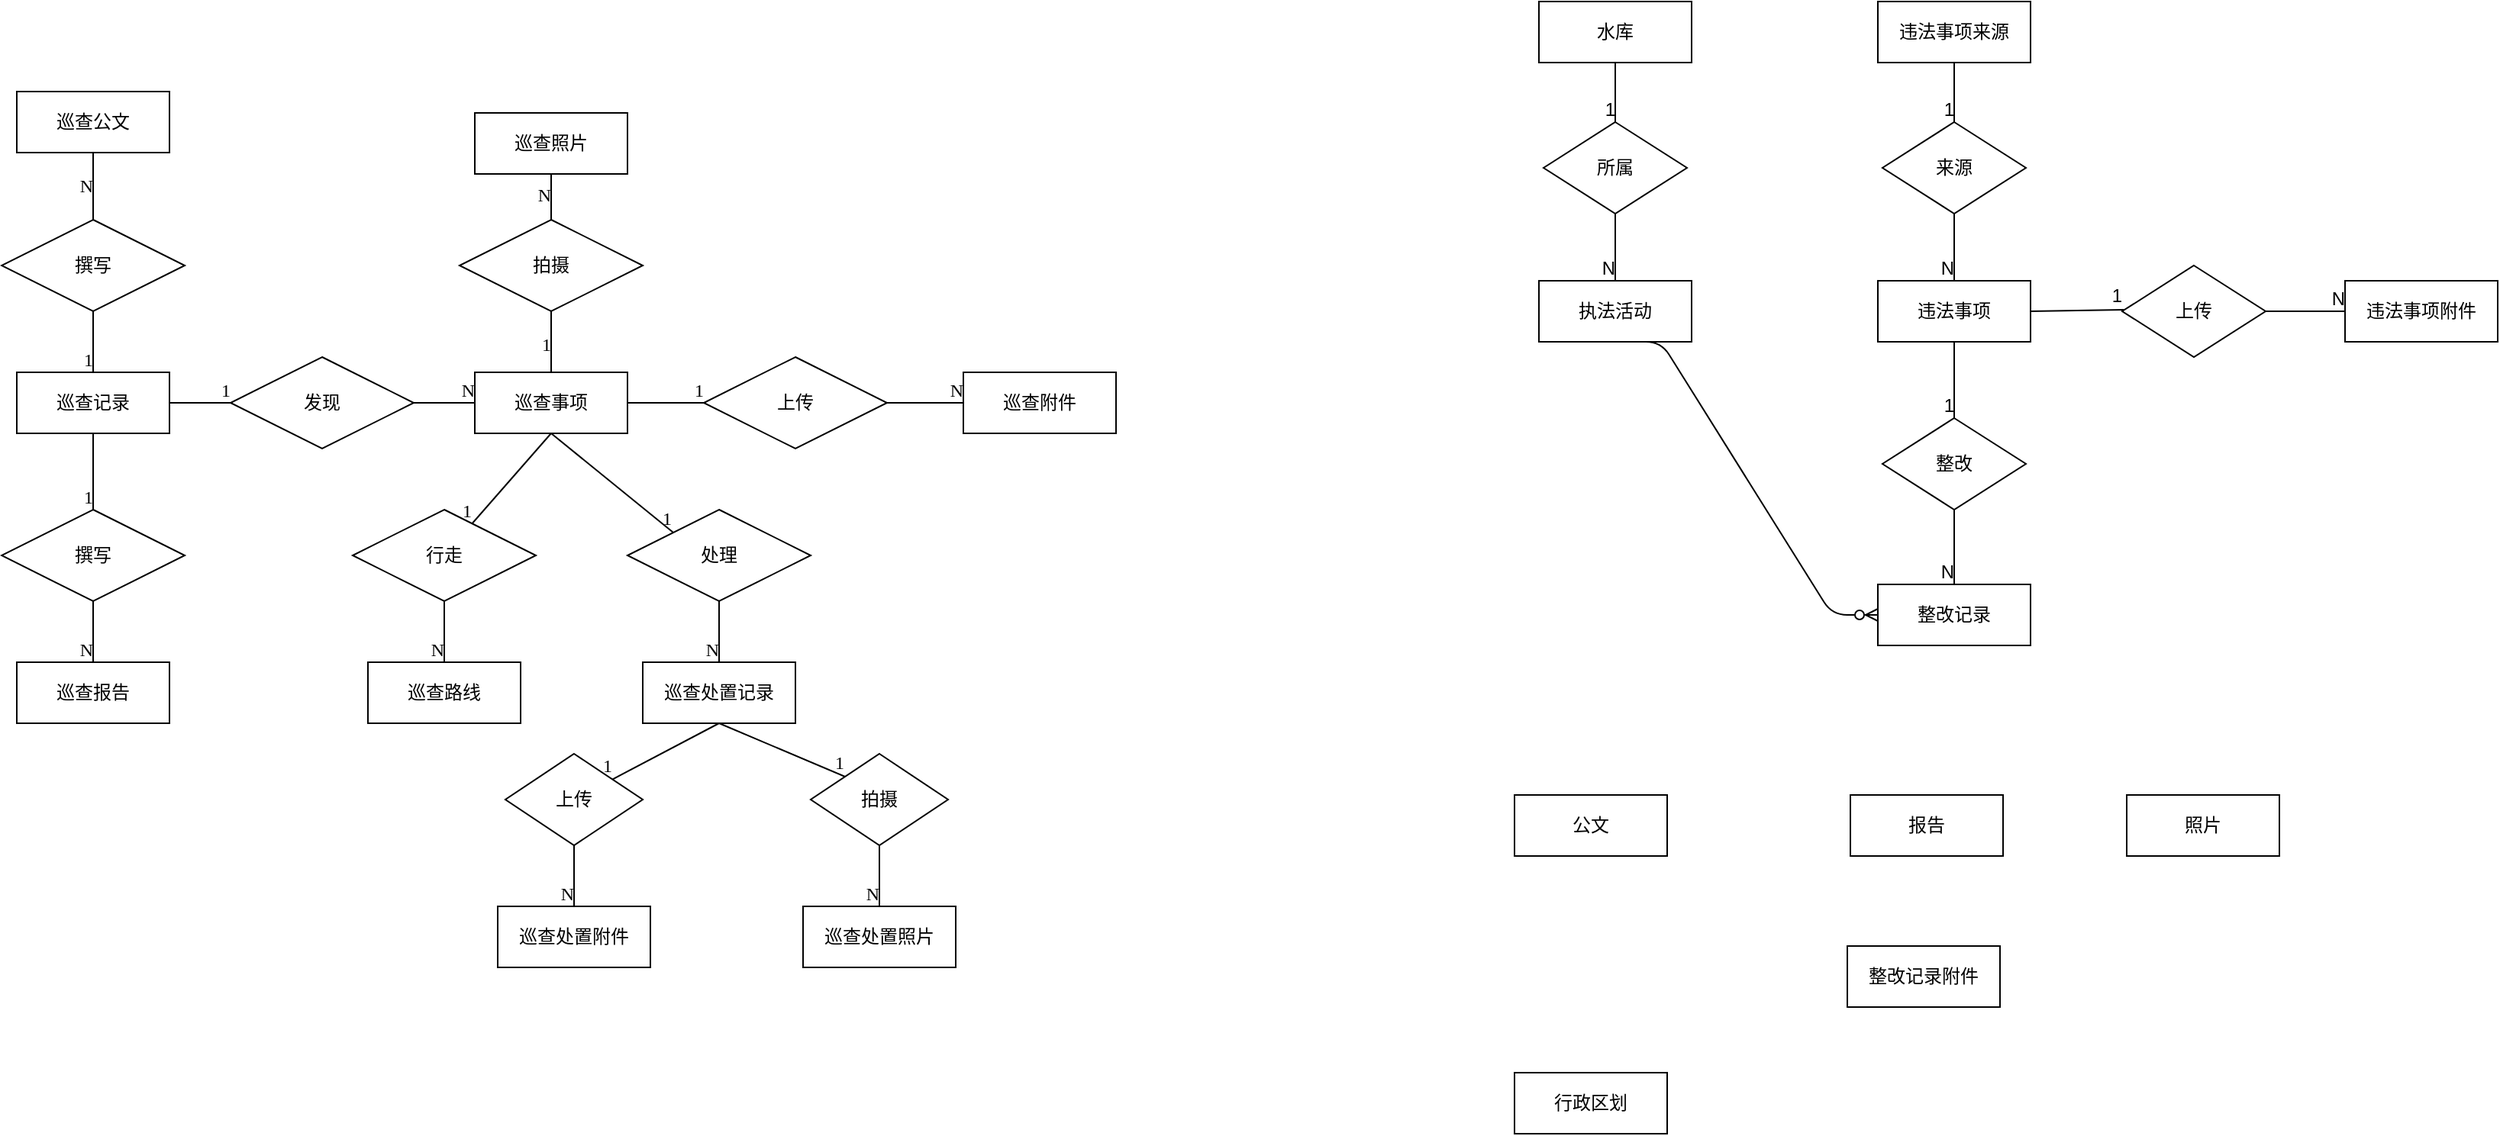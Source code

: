 <mxfile version="14.1.8" type="github">
  <diagram id="R2lEEEUBdFMjLlhIrx00" name="Page-1">
    <mxGraphModel dx="905" dy="684" grid="0" gridSize="10" guides="1" tooltips="1" connect="1" arrows="1" fold="1" page="1" pageScale="1" pageWidth="850" pageHeight="1100" math="0" shadow="0" extFonts="Permanent Marker^https://fonts.googleapis.com/css?family=Permanent+Marker">
      <root>
        <mxCell id="0" />
        <mxCell id="1" parent="0" />
        <mxCell id="lb9JI9_FD7YLYeVPfku9-1" value="巡查记录" style="whiteSpace=wrap;html=1;align=center;fontFamily=仿宋;" parent="1" vertex="1">
          <mxGeometry x="100" y="269" width="100" height="40" as="geometry" />
        </mxCell>
        <mxCell id="lb9JI9_FD7YLYeVPfku9-2" value="巡查事项" style="whiteSpace=wrap;html=1;align=center;fontFamily=仿宋;" parent="1" vertex="1">
          <mxGeometry x="400" y="269" width="100" height="40" as="geometry" />
        </mxCell>
        <mxCell id="lb9JI9_FD7YLYeVPfku9-3" value="巡查报告" style="whiteSpace=wrap;html=1;align=center;fontFamily=仿宋;" parent="1" vertex="1">
          <mxGeometry x="100" y="459" width="100" height="40" as="geometry" />
        </mxCell>
        <mxCell id="lb9JI9_FD7YLYeVPfku9-4" value="巡查公文" style="whiteSpace=wrap;html=1;align=center;fontFamily=仿宋;" parent="1" vertex="1">
          <mxGeometry x="100" y="85" width="100" height="40" as="geometry" />
        </mxCell>
        <mxCell id="lb9JI9_FD7YLYeVPfku9-5" value="巡查照片" style="whiteSpace=wrap;html=1;align=center;fontFamily=仿宋;" parent="1" vertex="1">
          <mxGeometry x="400" y="99" width="100" height="40" as="geometry" />
        </mxCell>
        <mxCell id="lb9JI9_FD7YLYeVPfku9-7" value="巡查附件" style="whiteSpace=wrap;html=1;align=center;fontFamily=仿宋;" parent="1" vertex="1">
          <mxGeometry x="720" y="269" width="100" height="40" as="geometry" />
        </mxCell>
        <mxCell id="lb9JI9_FD7YLYeVPfku9-8" value="巡查路线" style="whiteSpace=wrap;html=1;align=center;fontFamily=仿宋;" parent="1" vertex="1">
          <mxGeometry x="330" y="459" width="100" height="40" as="geometry" />
        </mxCell>
        <mxCell id="lb9JI9_FD7YLYeVPfku9-9" value="巡查处置记录" style="whiteSpace=wrap;html=1;align=center;fontFamily=仿宋;" parent="1" vertex="1">
          <mxGeometry x="510" y="459" width="100" height="40" as="geometry" />
        </mxCell>
        <mxCell id="lb9JI9_FD7YLYeVPfku9-10" value="巡查处置附件" style="whiteSpace=wrap;html=1;align=center;fontFamily=仿宋;" parent="1" vertex="1">
          <mxGeometry x="415" y="619" width="100" height="40" as="geometry" />
        </mxCell>
        <mxCell id="lb9JI9_FD7YLYeVPfku9-11" value="巡查处置照片" style="whiteSpace=wrap;html=1;align=center;fontFamily=仿宋;" parent="1" vertex="1">
          <mxGeometry x="615" y="619" width="100" height="40" as="geometry" />
        </mxCell>
        <mxCell id="lb9JI9_FD7YLYeVPfku9-12" value="发现" style="shape=rhombus;perimeter=rhombusPerimeter;whiteSpace=wrap;html=1;align=center;fontFamily=仿宋;" parent="1" vertex="1">
          <mxGeometry x="240" y="259" width="120" height="60" as="geometry" />
        </mxCell>
        <mxCell id="lb9JI9_FD7YLYeVPfku9-13" value="" style="endArrow=none;html=1;rounded=0;entryX=0;entryY=0.5;entryDx=0;entryDy=0;fontFamily=仿宋;" parent="1" target="lb9JI9_FD7YLYeVPfku9-12" edge="1">
          <mxGeometry relative="1" as="geometry">
            <mxPoint x="200" y="289" as="sourcePoint" />
            <mxPoint x="270" y="289" as="targetPoint" />
          </mxGeometry>
        </mxCell>
        <mxCell id="lb9JI9_FD7YLYeVPfku9-14" value="1" style="resizable=0;html=1;align=right;verticalAlign=bottom;fontFamily=仿宋;" parent="lb9JI9_FD7YLYeVPfku9-13" connectable="0" vertex="1">
          <mxGeometry x="1" relative="1" as="geometry" />
        </mxCell>
        <mxCell id="lb9JI9_FD7YLYeVPfku9-15" value="" style="endArrow=none;html=1;rounded=0;exitX=1;exitY=0.5;exitDx=0;exitDy=0;entryX=0;entryY=0.5;entryDx=0;entryDy=0;fontFamily=仿宋;" parent="1" source="lb9JI9_FD7YLYeVPfku9-12" target="lb9JI9_FD7YLYeVPfku9-2" edge="1">
          <mxGeometry relative="1" as="geometry">
            <mxPoint x="330" y="369" as="sourcePoint" />
            <mxPoint x="490" y="369" as="targetPoint" />
          </mxGeometry>
        </mxCell>
        <mxCell id="lb9JI9_FD7YLYeVPfku9-16" value="N" style="resizable=0;html=1;align=right;verticalAlign=bottom;fontFamily=仿宋;" parent="lb9JI9_FD7YLYeVPfku9-15" connectable="0" vertex="1">
          <mxGeometry x="1" relative="1" as="geometry" />
        </mxCell>
        <mxCell id="lb9JI9_FD7YLYeVPfku9-17" value="撰写" style="shape=rhombus;perimeter=rhombusPerimeter;whiteSpace=wrap;html=1;align=center;fontFamily=仿宋;" parent="1" vertex="1">
          <mxGeometry x="90" y="359" width="120" height="60" as="geometry" />
        </mxCell>
        <mxCell id="lb9JI9_FD7YLYeVPfku9-18" value="" style="endArrow=none;html=1;rounded=0;exitX=0.5;exitY=1;exitDx=0;exitDy=0;entryX=0.5;entryY=0;entryDx=0;entryDy=0;fontFamily=仿宋;" parent="1" source="lb9JI9_FD7YLYeVPfku9-1" target="lb9JI9_FD7YLYeVPfku9-17" edge="1">
          <mxGeometry relative="1" as="geometry">
            <mxPoint x="280" y="379" as="sourcePoint" />
            <mxPoint x="440" y="379" as="targetPoint" />
          </mxGeometry>
        </mxCell>
        <mxCell id="lb9JI9_FD7YLYeVPfku9-19" value="1" style="resizable=0;html=1;align=right;verticalAlign=bottom;fontFamily=仿宋;" parent="lb9JI9_FD7YLYeVPfku9-18" connectable="0" vertex="1">
          <mxGeometry x="1" relative="1" as="geometry" />
        </mxCell>
        <mxCell id="lb9JI9_FD7YLYeVPfku9-20" value="" style="endArrow=none;html=1;rounded=0;exitX=0.5;exitY=1;exitDx=0;exitDy=0;entryX=0.5;entryY=0;entryDx=0;entryDy=0;fontFamily=仿宋;" parent="1" source="lb9JI9_FD7YLYeVPfku9-17" target="lb9JI9_FD7YLYeVPfku9-3" edge="1">
          <mxGeometry relative="1" as="geometry">
            <mxPoint x="300" y="409" as="sourcePoint" />
            <mxPoint x="460" y="409" as="targetPoint" />
          </mxGeometry>
        </mxCell>
        <mxCell id="lb9JI9_FD7YLYeVPfku9-21" value="N" style="resizable=0;html=1;align=right;verticalAlign=bottom;fontFamily=仿宋;" parent="lb9JI9_FD7YLYeVPfku9-20" connectable="0" vertex="1">
          <mxGeometry x="1" relative="1" as="geometry" />
        </mxCell>
        <mxCell id="lb9JI9_FD7YLYeVPfku9-22" value="撰写" style="shape=rhombus;perimeter=rhombusPerimeter;whiteSpace=wrap;html=1;align=center;fontFamily=仿宋;" parent="1" vertex="1">
          <mxGeometry x="90" y="169" width="120" height="60" as="geometry" />
        </mxCell>
        <mxCell id="lb9JI9_FD7YLYeVPfku9-23" value="" style="endArrow=none;html=1;rounded=0;exitX=0.5;exitY=0;exitDx=0;exitDy=0;entryX=0.5;entryY=1;entryDx=0;entryDy=0;fontFamily=仿宋;" parent="1" source="lb9JI9_FD7YLYeVPfku9-1" target="lb9JI9_FD7YLYeVPfku9-22" edge="1">
          <mxGeometry relative="1" as="geometry">
            <mxPoint x="200" y="229" as="sourcePoint" />
            <mxPoint x="360" y="229" as="targetPoint" />
          </mxGeometry>
        </mxCell>
        <mxCell id="lb9JI9_FD7YLYeVPfku9-24" value="1" style="resizable=0;html=1;align=right;verticalAlign=bottom;fontFamily=仿宋;" parent="lb9JI9_FD7YLYeVPfku9-23" connectable="0" vertex="1">
          <mxGeometry x="1" relative="1" as="geometry">
            <mxPoint y="40" as="offset" />
          </mxGeometry>
        </mxCell>
        <mxCell id="lb9JI9_FD7YLYeVPfku9-25" value="" style="endArrow=none;html=1;rounded=0;exitX=0.5;exitY=0;exitDx=0;exitDy=0;entryX=0.5;entryY=1;entryDx=0;entryDy=0;fontFamily=仿宋;" parent="1" source="lb9JI9_FD7YLYeVPfku9-22" target="lb9JI9_FD7YLYeVPfku9-4" edge="1">
          <mxGeometry relative="1" as="geometry">
            <mxPoint x="280" y="139" as="sourcePoint" />
            <mxPoint x="440" y="139" as="targetPoint" />
          </mxGeometry>
        </mxCell>
        <mxCell id="lb9JI9_FD7YLYeVPfku9-26" value="N" style="resizable=0;html=1;align=right;verticalAlign=bottom;fontFamily=仿宋;" parent="lb9JI9_FD7YLYeVPfku9-25" connectable="0" vertex="1">
          <mxGeometry x="1" relative="1" as="geometry">
            <mxPoint y="30" as="offset" />
          </mxGeometry>
        </mxCell>
        <mxCell id="lb9JI9_FD7YLYeVPfku9-27" value="拍摄" style="shape=rhombus;perimeter=rhombusPerimeter;whiteSpace=wrap;html=1;align=center;fontFamily=仿宋;" parent="1" vertex="1">
          <mxGeometry x="390" y="169" width="120" height="60" as="geometry" />
        </mxCell>
        <mxCell id="lb9JI9_FD7YLYeVPfku9-28" value="" style="endArrow=none;html=1;rounded=0;exitX=0.5;exitY=0;exitDx=0;exitDy=0;entryX=0.5;entryY=1;entryDx=0;entryDy=0;fontFamily=仿宋;" parent="1" source="lb9JI9_FD7YLYeVPfku9-2" target="lb9JI9_FD7YLYeVPfku9-27" edge="1">
          <mxGeometry relative="1" as="geometry">
            <mxPoint x="510" y="249" as="sourcePoint" />
            <mxPoint x="670" y="249" as="targetPoint" />
          </mxGeometry>
        </mxCell>
        <mxCell id="lb9JI9_FD7YLYeVPfku9-29" value="1" style="resizable=0;html=1;align=right;verticalAlign=bottom;fontFamily=仿宋;" parent="lb9JI9_FD7YLYeVPfku9-28" connectable="0" vertex="1">
          <mxGeometry x="1" relative="1" as="geometry">
            <mxPoint y="30" as="offset" />
          </mxGeometry>
        </mxCell>
        <mxCell id="lb9JI9_FD7YLYeVPfku9-30" value="" style="endArrow=none;html=1;rounded=0;exitX=0.5;exitY=0;exitDx=0;exitDy=0;entryX=0.5;entryY=1;entryDx=0;entryDy=0;fontFamily=仿宋;" parent="1" source="lb9JI9_FD7YLYeVPfku9-27" target="lb9JI9_FD7YLYeVPfku9-5" edge="1">
          <mxGeometry relative="1" as="geometry">
            <mxPoint x="530" y="159" as="sourcePoint" />
            <mxPoint x="690" y="159" as="targetPoint" />
          </mxGeometry>
        </mxCell>
        <mxCell id="lb9JI9_FD7YLYeVPfku9-31" value="N" style="resizable=0;html=1;align=right;verticalAlign=bottom;fontFamily=仿宋;" parent="lb9JI9_FD7YLYeVPfku9-30" connectable="0" vertex="1">
          <mxGeometry x="1" relative="1" as="geometry">
            <mxPoint y="22" as="offset" />
          </mxGeometry>
        </mxCell>
        <mxCell id="lb9JI9_FD7YLYeVPfku9-32" value="上传" style="shape=rhombus;perimeter=rhombusPerimeter;whiteSpace=wrap;html=1;align=center;fontFamily=仿宋;" parent="1" vertex="1">
          <mxGeometry x="550" y="259" width="120" height="60" as="geometry" />
        </mxCell>
        <mxCell id="lb9JI9_FD7YLYeVPfku9-33" value="" style="endArrow=none;html=1;rounded=0;exitX=1;exitY=0.5;exitDx=0;exitDy=0;entryX=0;entryY=0.5;entryDx=0;entryDy=0;fontFamily=仿宋;" parent="1" source="lb9JI9_FD7YLYeVPfku9-2" target="lb9JI9_FD7YLYeVPfku9-32" edge="1">
          <mxGeometry relative="1" as="geometry">
            <mxPoint x="510" y="349" as="sourcePoint" />
            <mxPoint x="670" y="349" as="targetPoint" />
          </mxGeometry>
        </mxCell>
        <mxCell id="lb9JI9_FD7YLYeVPfku9-34" value="1" style="resizable=0;html=1;align=right;verticalAlign=bottom;fontFamily=仿宋;" parent="lb9JI9_FD7YLYeVPfku9-33" connectable="0" vertex="1">
          <mxGeometry x="1" relative="1" as="geometry" />
        </mxCell>
        <mxCell id="lb9JI9_FD7YLYeVPfku9-35" value="" style="endArrow=none;html=1;rounded=0;exitX=1;exitY=0.5;exitDx=0;exitDy=0;entryX=0;entryY=0.5;entryDx=0;entryDy=0;fontFamily=仿宋;" parent="1" source="lb9JI9_FD7YLYeVPfku9-32" target="lb9JI9_FD7YLYeVPfku9-7" edge="1">
          <mxGeometry relative="1" as="geometry">
            <mxPoint x="670" y="288.5" as="sourcePoint" />
            <mxPoint x="830" y="288.5" as="targetPoint" />
          </mxGeometry>
        </mxCell>
        <mxCell id="lb9JI9_FD7YLYeVPfku9-36" value="N" style="resizable=0;html=1;align=right;verticalAlign=bottom;fontFamily=仿宋;" parent="lb9JI9_FD7YLYeVPfku9-35" connectable="0" vertex="1">
          <mxGeometry x="1" relative="1" as="geometry" />
        </mxCell>
        <mxCell id="lb9JI9_FD7YLYeVPfku9-37" value="行走" style="shape=rhombus;perimeter=rhombusPerimeter;whiteSpace=wrap;html=1;align=center;fontFamily=仿宋;" parent="1" vertex="1">
          <mxGeometry x="320" y="359" width="120" height="60" as="geometry" />
        </mxCell>
        <mxCell id="lb9JI9_FD7YLYeVPfku9-38" value="" style="endArrow=none;html=1;rounded=0;exitX=0.5;exitY=1;exitDx=0;exitDy=0;fontFamily=仿宋;" parent="1" source="lb9JI9_FD7YLYeVPfku9-2" target="lb9JI9_FD7YLYeVPfku9-37" edge="1">
          <mxGeometry relative="1" as="geometry">
            <mxPoint x="570" y="429" as="sourcePoint" />
            <mxPoint x="730" y="429" as="targetPoint" />
          </mxGeometry>
        </mxCell>
        <mxCell id="lb9JI9_FD7YLYeVPfku9-39" value="1" style="resizable=0;html=1;align=right;verticalAlign=bottom;fontFamily=仿宋;" parent="lb9JI9_FD7YLYeVPfku9-38" connectable="0" vertex="1">
          <mxGeometry x="1" relative="1" as="geometry" />
        </mxCell>
        <mxCell id="lb9JI9_FD7YLYeVPfku9-40" value="" style="endArrow=none;html=1;rounded=0;exitX=0.5;exitY=1;exitDx=0;exitDy=0;entryX=0.5;entryY=0;entryDx=0;entryDy=0;fontFamily=仿宋;" parent="1" source="lb9JI9_FD7YLYeVPfku9-37" target="lb9JI9_FD7YLYeVPfku9-8" edge="1">
          <mxGeometry relative="1" as="geometry">
            <mxPoint x="400" y="429" as="sourcePoint" />
            <mxPoint x="560" y="429" as="targetPoint" />
          </mxGeometry>
        </mxCell>
        <mxCell id="lb9JI9_FD7YLYeVPfku9-41" value="N" style="resizable=0;html=1;align=right;verticalAlign=bottom;fontFamily=仿宋;" parent="lb9JI9_FD7YLYeVPfku9-40" connectable="0" vertex="1">
          <mxGeometry x="1" relative="1" as="geometry" />
        </mxCell>
        <mxCell id="lb9JI9_FD7YLYeVPfku9-42" value="处理" style="shape=rhombus;perimeter=rhombusPerimeter;whiteSpace=wrap;html=1;align=center;fontFamily=仿宋;" parent="1" vertex="1">
          <mxGeometry x="500" y="359" width="120" height="60" as="geometry" />
        </mxCell>
        <mxCell id="lb9JI9_FD7YLYeVPfku9-43" value="" style="endArrow=none;html=1;rounded=0;entryX=0;entryY=0;entryDx=0;entryDy=0;fontFamily=仿宋;" parent="1" target="lb9JI9_FD7YLYeVPfku9-42" edge="1">
          <mxGeometry relative="1" as="geometry">
            <mxPoint x="450" y="309" as="sourcePoint" />
            <mxPoint x="630" y="339" as="targetPoint" />
          </mxGeometry>
        </mxCell>
        <mxCell id="lb9JI9_FD7YLYeVPfku9-44" value="1" style="resizable=0;html=1;align=right;verticalAlign=bottom;fontFamily=仿宋;" parent="lb9JI9_FD7YLYeVPfku9-43" connectable="0" vertex="1">
          <mxGeometry x="1" relative="1" as="geometry" />
        </mxCell>
        <mxCell id="lb9JI9_FD7YLYeVPfku9-45" value="" style="endArrow=none;html=1;rounded=0;exitX=0.5;exitY=1;exitDx=0;exitDy=0;entryX=0.5;entryY=0;entryDx=0;entryDy=0;fontFamily=仿宋;" parent="1" source="lb9JI9_FD7YLYeVPfku9-42" target="lb9JI9_FD7YLYeVPfku9-9" edge="1">
          <mxGeometry relative="1" as="geometry">
            <mxPoint x="650" y="449" as="sourcePoint" />
            <mxPoint x="560" y="449" as="targetPoint" />
          </mxGeometry>
        </mxCell>
        <mxCell id="lb9JI9_FD7YLYeVPfku9-46" value="N" style="resizable=0;html=1;align=right;verticalAlign=bottom;fontFamily=仿宋;" parent="lb9JI9_FD7YLYeVPfku9-45" connectable="0" vertex="1">
          <mxGeometry x="1" relative="1" as="geometry" />
        </mxCell>
        <mxCell id="lb9JI9_FD7YLYeVPfku9-48" value="上传" style="shape=rhombus;perimeter=rhombusPerimeter;whiteSpace=wrap;html=1;align=center;fontFamily=仿宋;" parent="1" vertex="1">
          <mxGeometry x="420" y="519" width="90" height="60" as="geometry" />
        </mxCell>
        <mxCell id="lb9JI9_FD7YLYeVPfku9-49" value="" style="endArrow=none;html=1;rounded=0;exitX=0.5;exitY=1;exitDx=0;exitDy=0;fontFamily=仿宋;" parent="1" source="lb9JI9_FD7YLYeVPfku9-9" target="lb9JI9_FD7YLYeVPfku9-48" edge="1">
          <mxGeometry relative="1" as="geometry">
            <mxPoint x="570" y="519" as="sourcePoint" />
            <mxPoint x="730" y="519" as="targetPoint" />
          </mxGeometry>
        </mxCell>
        <mxCell id="lb9JI9_FD7YLYeVPfku9-50" value="1" style="resizable=0;html=1;align=right;verticalAlign=bottom;fontFamily=仿宋;" parent="lb9JI9_FD7YLYeVPfku9-49" connectable="0" vertex="1">
          <mxGeometry x="1" relative="1" as="geometry" />
        </mxCell>
        <mxCell id="lb9JI9_FD7YLYeVPfku9-51" value="" style="endArrow=none;html=1;rounded=0;exitX=0.5;exitY=1;exitDx=0;exitDy=0;entryX=0.5;entryY=0;entryDx=0;entryDy=0;fontFamily=仿宋;" parent="1" source="lb9JI9_FD7YLYeVPfku9-48" target="lb9JI9_FD7YLYeVPfku9-10" edge="1">
          <mxGeometry relative="1" as="geometry">
            <mxPoint x="290" y="729" as="sourcePoint" />
            <mxPoint x="450" y="729" as="targetPoint" />
          </mxGeometry>
        </mxCell>
        <mxCell id="lb9JI9_FD7YLYeVPfku9-52" value="N" style="resizable=0;html=1;align=right;verticalAlign=bottom;fontFamily=仿宋;" parent="lb9JI9_FD7YLYeVPfku9-51" connectable="0" vertex="1">
          <mxGeometry x="1" relative="1" as="geometry" />
        </mxCell>
        <mxCell id="lb9JI9_FD7YLYeVPfku9-53" value="拍摄" style="shape=rhombus;perimeter=rhombusPerimeter;whiteSpace=wrap;html=1;align=center;fontFamily=仿宋;" parent="1" vertex="1">
          <mxGeometry x="620" y="519" width="90" height="60" as="geometry" />
        </mxCell>
        <mxCell id="lb9JI9_FD7YLYeVPfku9-54" value="" style="endArrow=none;html=1;rounded=0;entryX=0;entryY=0;entryDx=0;entryDy=0;fontFamily=仿宋;" parent="1" target="lb9JI9_FD7YLYeVPfku9-53" edge="1">
          <mxGeometry relative="1" as="geometry">
            <mxPoint x="560" y="499" as="sourcePoint" />
            <mxPoint x="760" y="709" as="targetPoint" />
          </mxGeometry>
        </mxCell>
        <mxCell id="lb9JI9_FD7YLYeVPfku9-55" value="1" style="resizable=0;html=1;align=right;verticalAlign=bottom;fontFamily=仿宋;" parent="lb9JI9_FD7YLYeVPfku9-54" connectable="0" vertex="1">
          <mxGeometry x="1" relative="1" as="geometry" />
        </mxCell>
        <mxCell id="lb9JI9_FD7YLYeVPfku9-56" value="" style="endArrow=none;html=1;rounded=0;exitX=0.5;exitY=1;exitDx=0;exitDy=0;entryX=0.5;entryY=0;entryDx=0;entryDy=0;fontFamily=仿宋;" parent="1" source="lb9JI9_FD7YLYeVPfku9-53" target="lb9JI9_FD7YLYeVPfku9-11" edge="1">
          <mxGeometry relative="1" as="geometry">
            <mxPoint x="790" y="689" as="sourcePoint" />
            <mxPoint x="950" y="689" as="targetPoint" />
          </mxGeometry>
        </mxCell>
        <mxCell id="lb9JI9_FD7YLYeVPfku9-57" value="N" style="resizable=0;html=1;align=right;verticalAlign=bottom;fontFamily=仿宋;" parent="lb9JI9_FD7YLYeVPfku9-56" connectable="0" vertex="1">
          <mxGeometry x="1" relative="1" as="geometry" />
        </mxCell>
        <mxCell id="lb9JI9_FD7YLYeVPfku9-58" value="执法活动" style="whiteSpace=wrap;html=1;align=center;" parent="1" vertex="1">
          <mxGeometry x="1097" y="209" width="100" height="40" as="geometry" />
        </mxCell>
        <mxCell id="Jm6T7WrEDUmx-2x6mj27-1" value="违法事项" style="whiteSpace=wrap;html=1;align=center;" vertex="1" parent="1">
          <mxGeometry x="1319" y="209" width="100" height="40" as="geometry" />
        </mxCell>
        <mxCell id="Jm6T7WrEDUmx-2x6mj27-2" value="整改记录" style="whiteSpace=wrap;html=1;align=center;" vertex="1" parent="1">
          <mxGeometry x="1319" y="408" width="100" height="40" as="geometry" />
        </mxCell>
        <mxCell id="Jm6T7WrEDUmx-2x6mj27-3" value="公文" style="whiteSpace=wrap;html=1;align=center;" vertex="1" parent="1">
          <mxGeometry x="1081" y="546" width="100" height="40" as="geometry" />
        </mxCell>
        <mxCell id="Jm6T7WrEDUmx-2x6mj27-4" value="报告" style="whiteSpace=wrap;html=1;align=center;" vertex="1" parent="1">
          <mxGeometry x="1301" y="546" width="100" height="40" as="geometry" />
        </mxCell>
        <mxCell id="Jm6T7WrEDUmx-2x6mj27-5" value="照片" style="whiteSpace=wrap;html=1;align=center;" vertex="1" parent="1">
          <mxGeometry x="1482" y="546" width="100" height="40" as="geometry" />
        </mxCell>
        <mxCell id="Jm6T7WrEDUmx-2x6mj27-6" value="违法事项附件" style="whiteSpace=wrap;html=1;align=center;" vertex="1" parent="1">
          <mxGeometry x="1625" y="209" width="100" height="40" as="geometry" />
        </mxCell>
        <mxCell id="Jm6T7WrEDUmx-2x6mj27-9" value="整改记录附件" style="whiteSpace=wrap;html=1;align=center;" vertex="1" parent="1">
          <mxGeometry x="1299" y="645" width="100" height="40" as="geometry" />
        </mxCell>
        <mxCell id="Jm6T7WrEDUmx-2x6mj27-10" value="水库" style="whiteSpace=wrap;html=1;align=center;" vertex="1" parent="1">
          <mxGeometry x="1097" y="26" width="100" height="40" as="geometry" />
        </mxCell>
        <mxCell id="Jm6T7WrEDUmx-2x6mj27-11" value="行政区划" style="whiteSpace=wrap;html=1;align=center;" vertex="1" parent="1">
          <mxGeometry x="1081" y="728" width="100" height="40" as="geometry" />
        </mxCell>
        <mxCell id="Jm6T7WrEDUmx-2x6mj27-12" value="违法事项来源" style="whiteSpace=wrap;html=1;align=center;" vertex="1" parent="1">
          <mxGeometry x="1319" y="26" width="100" height="40" as="geometry" />
        </mxCell>
        <mxCell id="Jm6T7WrEDUmx-2x6mj27-13" value="所属" style="shape=rhombus;perimeter=rhombusPerimeter;whiteSpace=wrap;html=1;align=center;" vertex="1" parent="1">
          <mxGeometry x="1100" y="105" width="94" height="60" as="geometry" />
        </mxCell>
        <mxCell id="Jm6T7WrEDUmx-2x6mj27-14" value="" style="endArrow=none;html=1;rounded=0;exitX=0.5;exitY=1;exitDx=0;exitDy=0;entryX=0.5;entryY=0;entryDx=0;entryDy=0;" edge="1" parent="1" source="Jm6T7WrEDUmx-2x6mj27-10" target="Jm6T7WrEDUmx-2x6mj27-13">
          <mxGeometry relative="1" as="geometry">
            <mxPoint x="1237" y="110" as="sourcePoint" />
            <mxPoint x="1397" y="110" as="targetPoint" />
          </mxGeometry>
        </mxCell>
        <mxCell id="Jm6T7WrEDUmx-2x6mj27-15" value="1" style="resizable=0;html=1;align=right;verticalAlign=bottom;" connectable="0" vertex="1" parent="Jm6T7WrEDUmx-2x6mj27-14">
          <mxGeometry x="1" relative="1" as="geometry" />
        </mxCell>
        <mxCell id="Jm6T7WrEDUmx-2x6mj27-16" value="" style="endArrow=none;html=1;rounded=0;exitX=0.5;exitY=1;exitDx=0;exitDy=0;" edge="1" parent="1" source="Jm6T7WrEDUmx-2x6mj27-13" target="lb9JI9_FD7YLYeVPfku9-58">
          <mxGeometry relative="1" as="geometry">
            <mxPoint x="1276" y="170" as="sourcePoint" />
            <mxPoint x="1436" y="170" as="targetPoint" />
          </mxGeometry>
        </mxCell>
        <mxCell id="Jm6T7WrEDUmx-2x6mj27-17" value="N" style="resizable=0;html=1;align=right;verticalAlign=bottom;" connectable="0" vertex="1" parent="Jm6T7WrEDUmx-2x6mj27-16">
          <mxGeometry x="1" relative="1" as="geometry" />
        </mxCell>
        <mxCell id="Jm6T7WrEDUmx-2x6mj27-19" value="来源" style="shape=rhombus;perimeter=rhombusPerimeter;whiteSpace=wrap;html=1;align=center;" vertex="1" parent="1">
          <mxGeometry x="1322" y="105" width="94" height="60" as="geometry" />
        </mxCell>
        <mxCell id="Jm6T7WrEDUmx-2x6mj27-20" value="" style="endArrow=none;html=1;rounded=0;exitX=0.5;exitY=1;exitDx=0;exitDy=0;" edge="1" parent="1" source="Jm6T7WrEDUmx-2x6mj27-12" target="Jm6T7WrEDUmx-2x6mj27-19">
          <mxGeometry relative="1" as="geometry">
            <mxPoint x="1437" y="124" as="sourcePoint" />
            <mxPoint x="1597" y="124" as="targetPoint" />
          </mxGeometry>
        </mxCell>
        <mxCell id="Jm6T7WrEDUmx-2x6mj27-21" value="1" style="resizable=0;html=1;align=right;verticalAlign=bottom;" connectable="0" vertex="1" parent="Jm6T7WrEDUmx-2x6mj27-20">
          <mxGeometry x="1" relative="1" as="geometry" />
        </mxCell>
        <mxCell id="Jm6T7WrEDUmx-2x6mj27-22" value="" style="endArrow=none;html=1;rounded=0;exitX=0.5;exitY=1;exitDx=0;exitDy=0;" edge="1" parent="1" source="Jm6T7WrEDUmx-2x6mj27-19" target="Jm6T7WrEDUmx-2x6mj27-1">
          <mxGeometry relative="1" as="geometry">
            <mxPoint x="1451" y="164" as="sourcePoint" />
            <mxPoint x="1625" y="164" as="targetPoint" />
          </mxGeometry>
        </mxCell>
        <mxCell id="Jm6T7WrEDUmx-2x6mj27-23" value="N" style="resizable=0;html=1;align=right;verticalAlign=bottom;" connectable="0" vertex="1" parent="Jm6T7WrEDUmx-2x6mj27-22">
          <mxGeometry x="1" relative="1" as="geometry" />
        </mxCell>
        <mxCell id="Jm6T7WrEDUmx-2x6mj27-24" value="整改" style="shape=rhombus;perimeter=rhombusPerimeter;whiteSpace=wrap;html=1;align=center;" vertex="1" parent="1">
          <mxGeometry x="1322" y="299" width="94" height="60" as="geometry" />
        </mxCell>
        <mxCell id="Jm6T7WrEDUmx-2x6mj27-25" value="" style="endArrow=none;html=1;rounded=0;exitX=0.5;exitY=1;exitDx=0;exitDy=0;" edge="1" parent="1" source="Jm6T7WrEDUmx-2x6mj27-1" target="Jm6T7WrEDUmx-2x6mj27-24">
          <mxGeometry relative="1" as="geometry">
            <mxPoint x="1403" y="291" as="sourcePoint" />
            <mxPoint x="1563" y="291" as="targetPoint" />
          </mxGeometry>
        </mxCell>
        <mxCell id="Jm6T7WrEDUmx-2x6mj27-26" value="1" style="resizable=0;html=1;align=right;verticalAlign=bottom;" connectable="0" vertex="1" parent="Jm6T7WrEDUmx-2x6mj27-25">
          <mxGeometry x="1" relative="1" as="geometry" />
        </mxCell>
        <mxCell id="Jm6T7WrEDUmx-2x6mj27-27" value="" style="endArrow=none;html=1;rounded=0;exitX=0.5;exitY=1;exitDx=0;exitDy=0;entryX=0.5;entryY=0;entryDx=0;entryDy=0;" edge="1" parent="1" source="Jm6T7WrEDUmx-2x6mj27-24" target="Jm6T7WrEDUmx-2x6mj27-2">
          <mxGeometry relative="1" as="geometry">
            <mxPoint x="1438" y="329" as="sourcePoint" />
            <mxPoint x="1598" y="329" as="targetPoint" />
          </mxGeometry>
        </mxCell>
        <mxCell id="Jm6T7WrEDUmx-2x6mj27-28" value="N" style="resizable=0;html=1;align=right;verticalAlign=bottom;" connectable="0" vertex="1" parent="Jm6T7WrEDUmx-2x6mj27-27">
          <mxGeometry x="1" relative="1" as="geometry" />
        </mxCell>
        <mxCell id="Jm6T7WrEDUmx-2x6mj27-31" value="" style="edgeStyle=entityRelationEdgeStyle;fontSize=12;html=1;endArrow=ERzeroToMany;endFill=1;exitX=0.5;exitY=1;exitDx=0;exitDy=0;entryX=0;entryY=0.5;entryDx=0;entryDy=0;" edge="1" parent="1" source="lb9JI9_FD7YLYeVPfku9-58" target="Jm6T7WrEDUmx-2x6mj27-2">
          <mxGeometry width="100" height="100" relative="1" as="geometry">
            <mxPoint x="1147" y="413" as="sourcePoint" />
            <mxPoint x="1247" y="313" as="targetPoint" />
          </mxGeometry>
        </mxCell>
        <mxCell id="Jm6T7WrEDUmx-2x6mj27-32" value="上传" style="shape=rhombus;perimeter=rhombusPerimeter;whiteSpace=wrap;html=1;align=center;" vertex="1" parent="1">
          <mxGeometry x="1479" y="199" width="94" height="60" as="geometry" />
        </mxCell>
        <mxCell id="Jm6T7WrEDUmx-2x6mj27-33" value="" style="endArrow=none;html=1;rounded=0;exitX=1;exitY=0.5;exitDx=0;exitDy=0;entryX=0.011;entryY=0.483;entryDx=0;entryDy=0;entryPerimeter=0;" edge="1" parent="1" source="Jm6T7WrEDUmx-2x6mj27-1" target="Jm6T7WrEDUmx-2x6mj27-32">
          <mxGeometry relative="1" as="geometry">
            <mxPoint x="1443" y="298" as="sourcePoint" />
            <mxPoint x="1603" y="298" as="targetPoint" />
          </mxGeometry>
        </mxCell>
        <mxCell id="Jm6T7WrEDUmx-2x6mj27-34" value="1" style="resizable=0;html=1;align=right;verticalAlign=bottom;" connectable="0" vertex="1" parent="Jm6T7WrEDUmx-2x6mj27-33">
          <mxGeometry x="1" relative="1" as="geometry" />
        </mxCell>
        <mxCell id="Jm6T7WrEDUmx-2x6mj27-35" value="" style="endArrow=none;html=1;rounded=0;exitX=1;exitY=0.5;exitDx=0;exitDy=0;entryX=0;entryY=0.5;entryDx=0;entryDy=0;" edge="1" parent="1" source="Jm6T7WrEDUmx-2x6mj27-32" target="Jm6T7WrEDUmx-2x6mj27-6">
          <mxGeometry relative="1" as="geometry">
            <mxPoint x="1538" y="333" as="sourcePoint" />
            <mxPoint x="1698" y="333" as="targetPoint" />
          </mxGeometry>
        </mxCell>
        <mxCell id="Jm6T7WrEDUmx-2x6mj27-36" value="N" style="resizable=0;html=1;align=right;verticalAlign=bottom;" connectable="0" vertex="1" parent="Jm6T7WrEDUmx-2x6mj27-35">
          <mxGeometry x="1" relative="1" as="geometry" />
        </mxCell>
      </root>
    </mxGraphModel>
  </diagram>
</mxfile>
